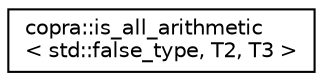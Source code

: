 digraph "Graphical Class Hierarchy"
{
 // LATEX_PDF_SIZE
  edge [fontname="Helvetica",fontsize="10",labelfontname="Helvetica",labelfontsize="10"];
  node [fontname="Helvetica",fontsize="10",shape=record];
  rankdir="LR";
  Node0 [label="copra::is_all_arithmetic\l\< std::false_type, T2, T3 \>",height=0.2,width=0.4,color="black", fillcolor="white", style="filled",URL="$structcopra_1_1is__all__arithmetic_3_01std_1_1false__type_00_01T2_00_01T3_01_4.html",tooltip=" "];
}
